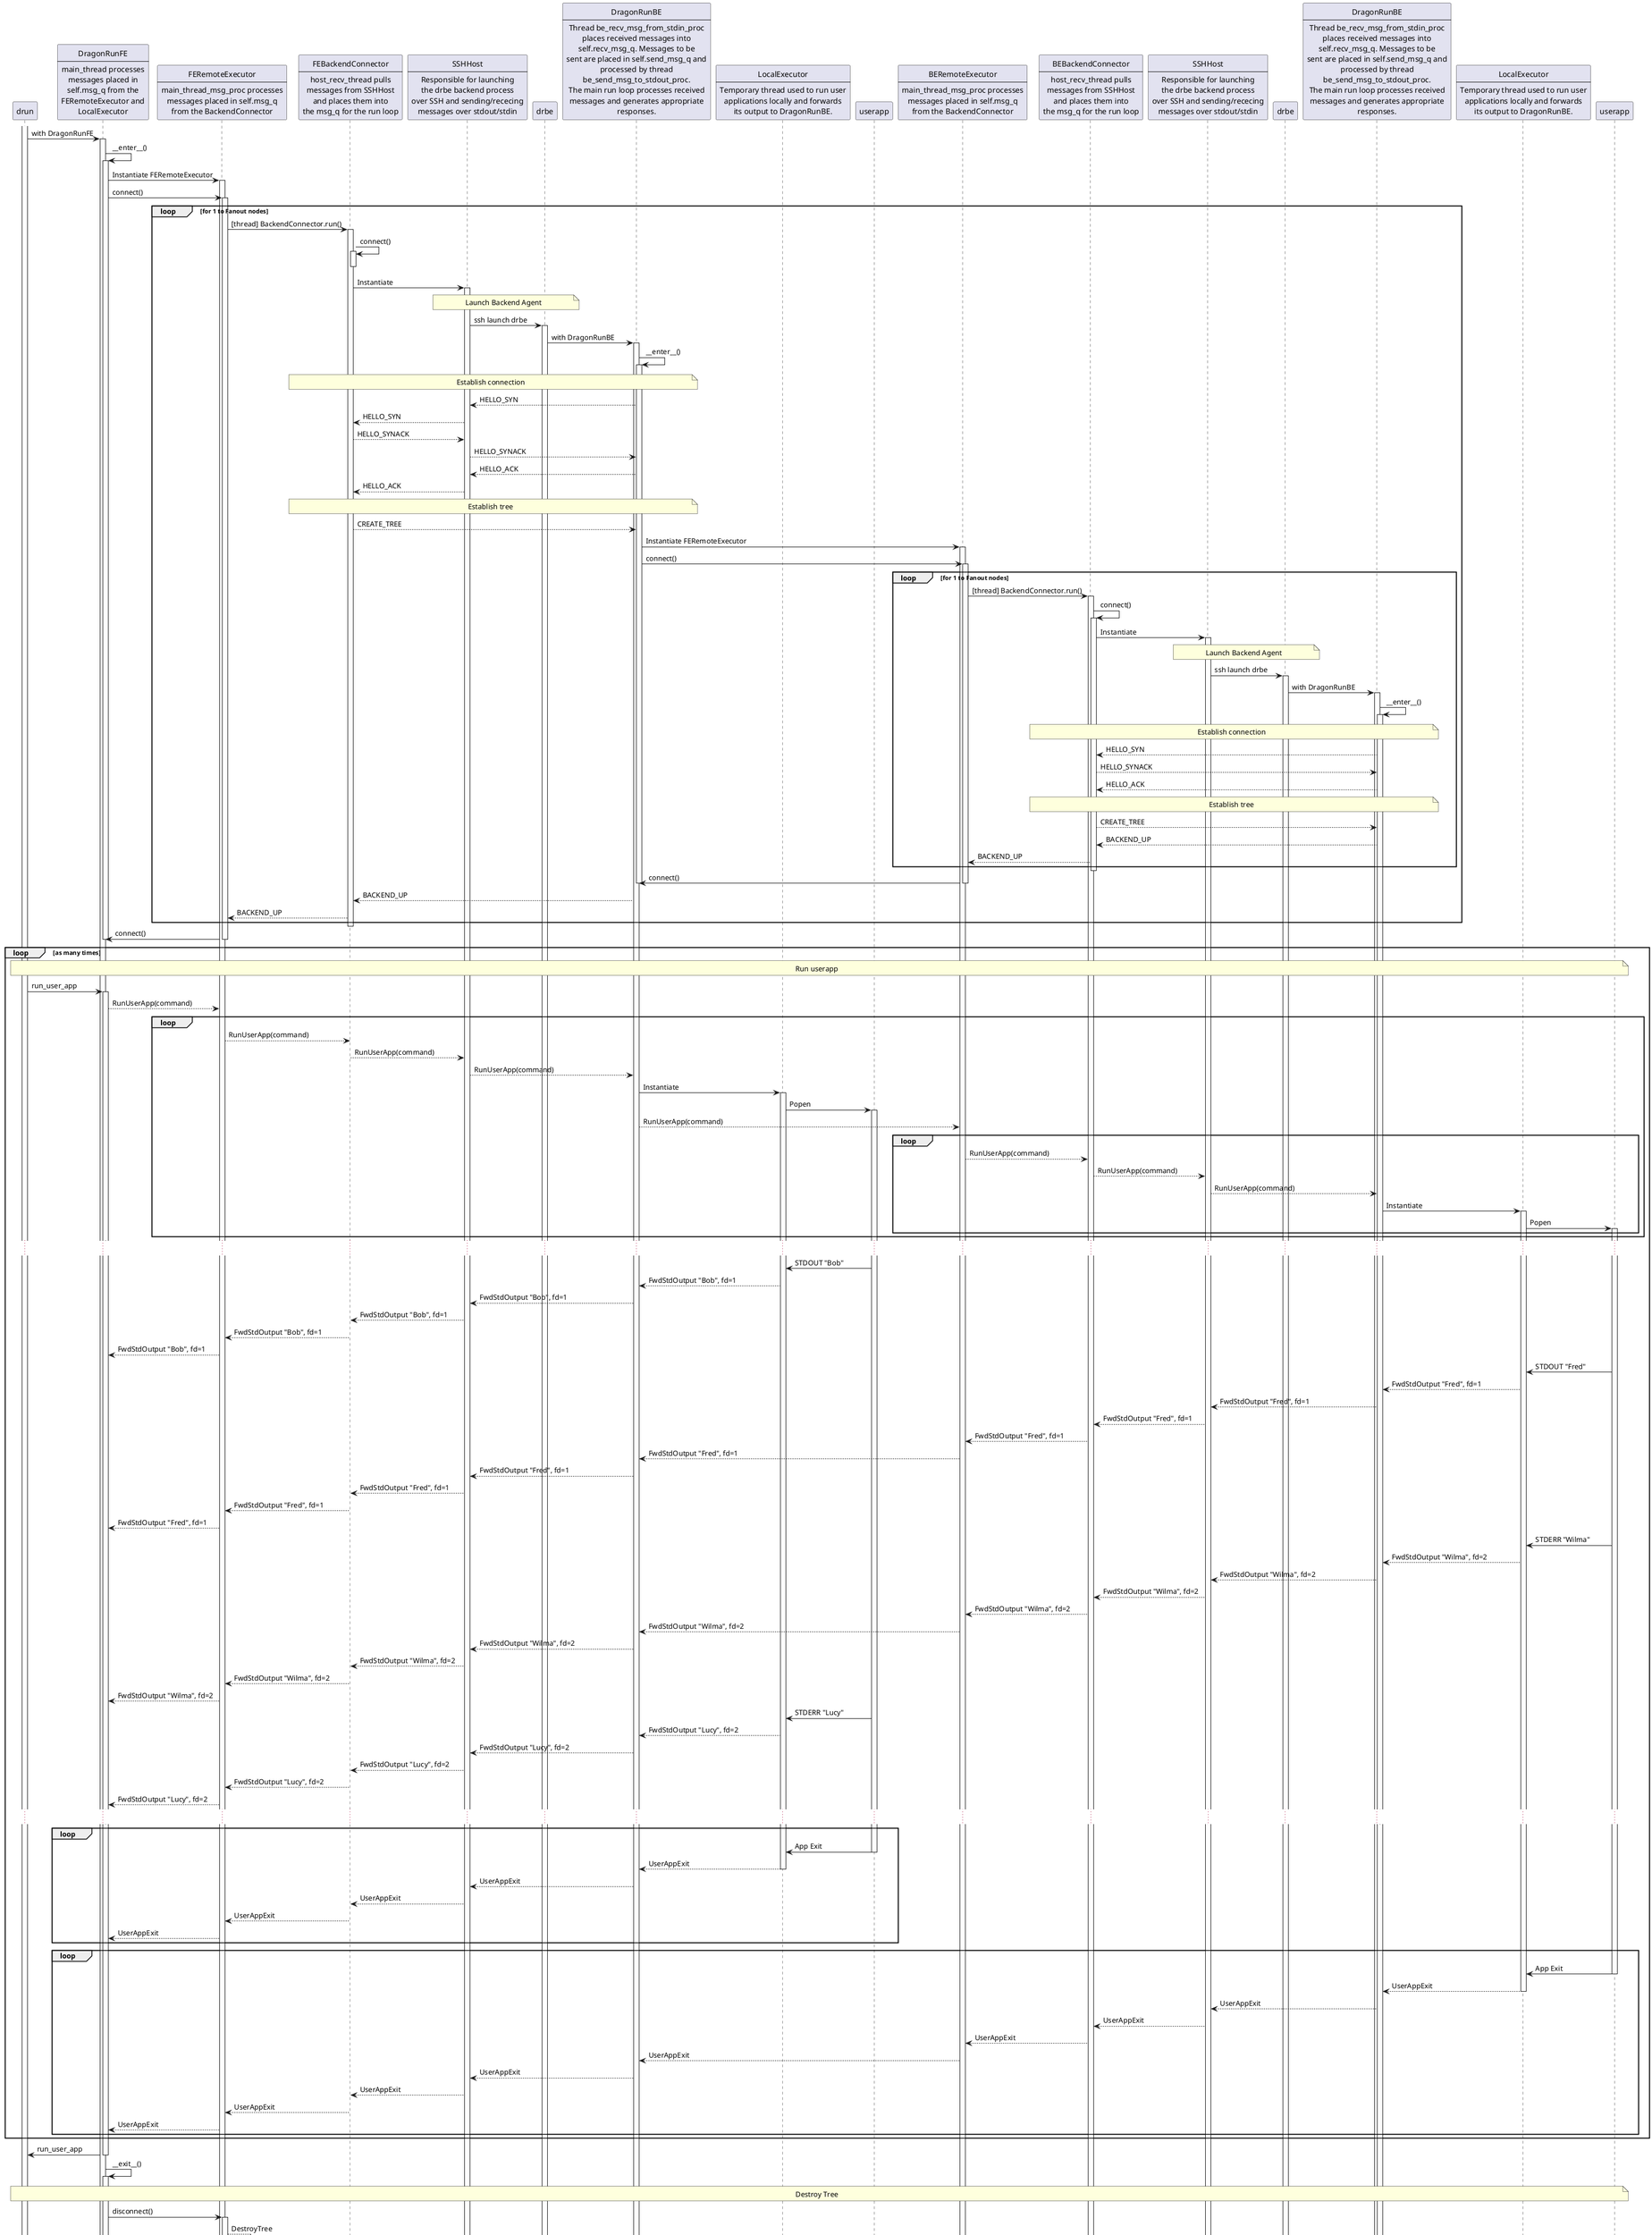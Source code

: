 @startuml drun
participant drun
participant drfe [
    DragonRunFE
    ----
    main_thread processes
    messages placed in
    self.msg_q from the
    FERemoteExecutor and
    LocalExecutor
]
participant ferex [
    FERemoteExecutor
    ----
    main_thread_msg_proc processes
    messages placed in self.msg_q
    from the BackendConnector
]
participant febc [
    FEBackendConnector
    ----
    host_recv_thread pulls
    messages from SSHHost
    and places them into
    the msg_q for the run loop
]
participant ssh_host_1 [
    SSHHost
    ----
    Responsible for launching
    the drbe backend process
    over SSH and sending/rececing
    messages over stdout/stdin
]

participant drbe as drbe_app1

participant drbe1 [
    DragonRunBE
    ----
    Thread be_recv_msg_from_stdin_proc
    places received messages into
    self.recv_msg_q. Messages to be
    sent are placed in self.send_msg_q and
    processed by thread
    be_send_msg_to_stdout_proc.
    The main run loop processes received
    messages and generates appropriate
    responses.
]

participant drle1 [
    LocalExecutor
    ----
    Temporary thread used to run user
    applications locally and forwards
    its output to DragonRunBE.
]
participant userapp as u1
participant berex1 [
    BERemoteExecutor
    ----
    main_thread_msg_proc processes
    messages placed in self.msg_q
    from the BackendConnector
]

participant bebc1 [
    BEBackendConnector
    ----
    host_recv_thread pulls
    messages from SSHHost
    and places them into
    the msg_q for the run loop
]
participant ssh_host_2 [
    SSHHost
    ----
    Responsible for launching
    the drbe backend process
    over SSH and sending/rececing
    messages over stdout/stdin
]
participant drbe as drbe_app2
participant drbe2 [
    DragonRunBE
    ----
    Thread be_recv_msg_from_stdin_proc
    places received messages into
    self.recv_msg_q. Messages to be
    sent are placed in self.send_msg_q and
    processed by thread
    be_send_msg_to_stdout_proc.
    The main run loop processes received
    messages and generates appropriate
    responses.
]
participant drle2 [
    LocalExecutor
    ----
    Temporary thread used to run user
    applications locally and forwards
    its output to DragonRunBE.
]
participant userapp as u2

activate drun

drun -> drfe: with DragonRunFE
activate drfe

drfe -> drfe: ~__enter__()
activate drfe

drfe -> ferex: Instantiate FERemoteExecutor
activate ferex

drfe -> ferex: connect()
activate ferex

loop for 1 to Fanout nodes
    ferex -> febc: [thread] BackendConnector.run()
    activate febc

    febc -> febc: connect()
    activate febc
    deactivate febc

    febc -> ssh_host_1: Instantiate
    activate ssh_host_1

    note over ssh_host_1, drbe_app1: Launch Backend Agent
    ssh_host_1 -> drbe_app1: ssh launch drbe
    activate drbe_app1

    drbe_app1 -> drbe1: with DragonRunBE
    activate drbe1

    drbe1 -> drbe1: ~__enter__()
    activate drbe1

    note over febc, drbe1: Establish connection
    drbe1 --> ssh_host_1: HELLO_SYN
    ssh_host_1 --> febc: HELLO_SYN

    febc --> ssh_host_1: HELLO_SYNACK
    ssh_host_1 --> drbe1: HELLO_SYNACK

    drbe1 --> ssh_host_1: HELLO_ACK
    ssh_host_1 --> febc: HELLO_ACK

    note over febc, drbe1: Establish tree
    febc --> drbe1: CREATE_TREE

    drbe1 -> berex1: Instantiate FERemoteExecutor
    activate berex1

    drbe1 -> berex1: connect()
    activate berex1

    loop for 1 to Fanout nodes
        berex1 -> bebc1: [thread] BackendConnector.run()
        activate bebc1

        bebc1 -> bebc1: connect()
        activate bebc1

        bebc1 -> ssh_host_2: Instantiate
        activate ssh_host_2

        note over ssh_host_2, drbe_app2: Launch Backend Agent
        ssh_host_2 -> drbe_app2: ssh launch drbe
        activate drbe_app2

        drbe_app2 -> drbe2: with DragonRunBE
        activate drbe2

        drbe2 -> drbe2: ~__enter__()
        activate drbe2

        note over bebc1, drbe2: Establish connection
        drbe2 --> bebc1: HELLO_SYN
        bebc1 --> drbe2: HELLO_SYNACK
        drbe2 --> bebc1: HELLO_ACK

        note over bebc1, drbe2: Establish tree
        bebc1 --> drbe2: CREATE_TREE

        drbe2 --> bebc1: BACKEND_UP
        bebc1 --> berex1: BACKEND_UP
    end
    deactivate bebc1

    berex1 -> drbe1: connect()
    deactivate berex1

    deactivate drbe1

    drbe1 --> febc: BACKEND_UP
    febc --> ferex: BACKEND_UP
end
deactivate febc

ferex -> drfe: connect()
deactivate ferex

deactivate drfe

loop as many times
    note over drun, u2: Run userapp

    drun -> drfe: run_user_app
    activate drfe
    drfe --> ferex: RunUserApp(command)

    loop
        ferex --> febc: RunUserApp(command)
        febc --> ssh_host_1: RunUserApp(command)
        ssh_host_1 --> drbe1: RunUserApp(command)

        drbe1 -> drle1: Instantiate
        activate drle1

        drle1 -> u1: Popen
        activate u1

        drbe1 --> berex1: RunUserApp(command)

        loop
            berex1 --> bebc1: RunUserApp(command)
            bebc1 --> ssh_host_2: RunUserApp(command)
            ssh_host_2 --> drbe2: RunUserApp(command)
            drbe2 -> drle2: Instantiate
            activate drle2

            drle2 -> u2: Popen
            activate u2
        end
    end

    ...
    u1 -> drle1: STDOUT "Bob"
    drle1 --> drbe1: FwdStdOutput "Bob", fd=1
    drbe1 --> ssh_host_1: FwdStdOutput "Bob", fd=1
    ssh_host_1 --> febc: FwdStdOutput "Bob", fd=1
    febc --> ferex: FwdStdOutput "Bob", fd=1
    ferex --> drfe: FwdStdOutput "Bob", fd=1

    u2 -> drle2: STDOUT "Fred"
    drle2 --> drbe2: FwdStdOutput "Fred", fd=1
    drbe2 --> ssh_host_2: FwdStdOutput "Fred", fd=1
    ssh_host_2 --> bebc1: FwdStdOutput "Fred", fd=1
    bebc1 --> berex1: FwdStdOutput "Fred", fd=1
    berex1 --> drbe1: FwdStdOutput "Fred", fd=1
    drbe1 --> ssh_host_1: FwdStdOutput "Fred", fd=1
    ssh_host_1 --> febc: FwdStdOutput "Fred", fd=1
    febc --> ferex: FwdStdOutput "Fred", fd=1
    ferex --> drfe: FwdStdOutput "Fred", fd=1

    u2 -> drle2: STDERR "Wilma"
    drle2 --> drbe2: FwdStdOutput "Wilma", fd=2
    drbe2 --> ssh_host_2: FwdStdOutput "Wilma", fd=2
    ssh_host_2 --> bebc1: FwdStdOutput "Wilma", fd=2
    bebc1 --> berex1: FwdStdOutput "Wilma", fd=2
    berex1 --> drbe1: FwdStdOutput "Wilma", fd=2
    drbe1 --> ssh_host_1: FwdStdOutput "Wilma", fd=2
    ssh_host_1 --> febc: FwdStdOutput "Wilma", fd=2
    febc --> ferex: FwdStdOutput "Wilma", fd=2
    ferex --> drfe: FwdStdOutput "Wilma", fd=2

    u1 -> drle1: STDERR "Lucy"
    drle1 --> drbe1: FwdStdOutput "Lucy", fd=2
    drbe1 --> ssh_host_1: FwdStdOutput "Lucy", fd=2
    ssh_host_1 --> febc: FwdStdOutput "Lucy", fd=2
    febc --> ferex: FwdStdOutput "Lucy", fd=2
    ferex --> drfe: FwdStdOutput "Lucy", fd=2
    ...

    loop
        u1 -> drle1: App Exit
        deactivate u1

        drle1 --> drbe1: UserAppExit
        deactivate drle1

        drbe1 --> ssh_host_1: UserAppExit
        ssh_host_1 --> febc: UserAppExit
        febc --> ferex: UserAppExit
        ferex --> drfe: UserAppExit

    end

    loop
        u2 -> drle2: App Exit
        deactivate u2

        drle2 --> drbe2: UserAppExit
        deactivate drle2

        drbe2 --> ssh_host_2: UserAppExit
        ssh_host_2 --> bebc1: UserAppExit
        bebc1 --> berex1: UserAppExit
        berex1 --> drbe1: UserAppExit
        drbe1 --> ssh_host_1: UserAppExit
        ssh_host_1 --> febc: UserAppExit
        febc --> ferex: UserAppExit
        ferex --> drfe: UserAppExit
    end
end
drfe -> drun: run_user_app
deactivate drfe

drfe -> drfe: ~__exit__()
activate drfe

note over drun, u2: Destroy Tree

drfe -> ferex: disconnect()
activate ferex

ferex --> ferex: DestroyTree

loop
ferex --> febc: DestroyTree

febc --> ssh_host_1: DestroyTree
ssh_host_1 --> drbe1: DestroyTree

drbe1 -> berex1: Disconnect()
activate berex1

berex1 --> berex1: DestroyTree

loop
    berex1 --> bebc1: DestroyTree
    bebc1 --> ssh_host_2: DestroyTree
    ssh_host_2 --> drbe2: DestroyTree

    drbe2 --> ssh_host_2: TreeDestroyed
    deactivate drbe2
    deactivate drbe_app2

    ssh_host_2 --> bebc1: TreeDestroyed
    bebc1 --> berex1: TreeDestroyed

    bebc1 -> ssh_host_2: disconnect
end

deactivate ssh_host_2

deactivate bebc1
deactivate drbe_app1

deactivate berex1
deactivate berex1
deactivate ferex

deactivate drfe
deactivate drfe
deactivate drun
@enduml
